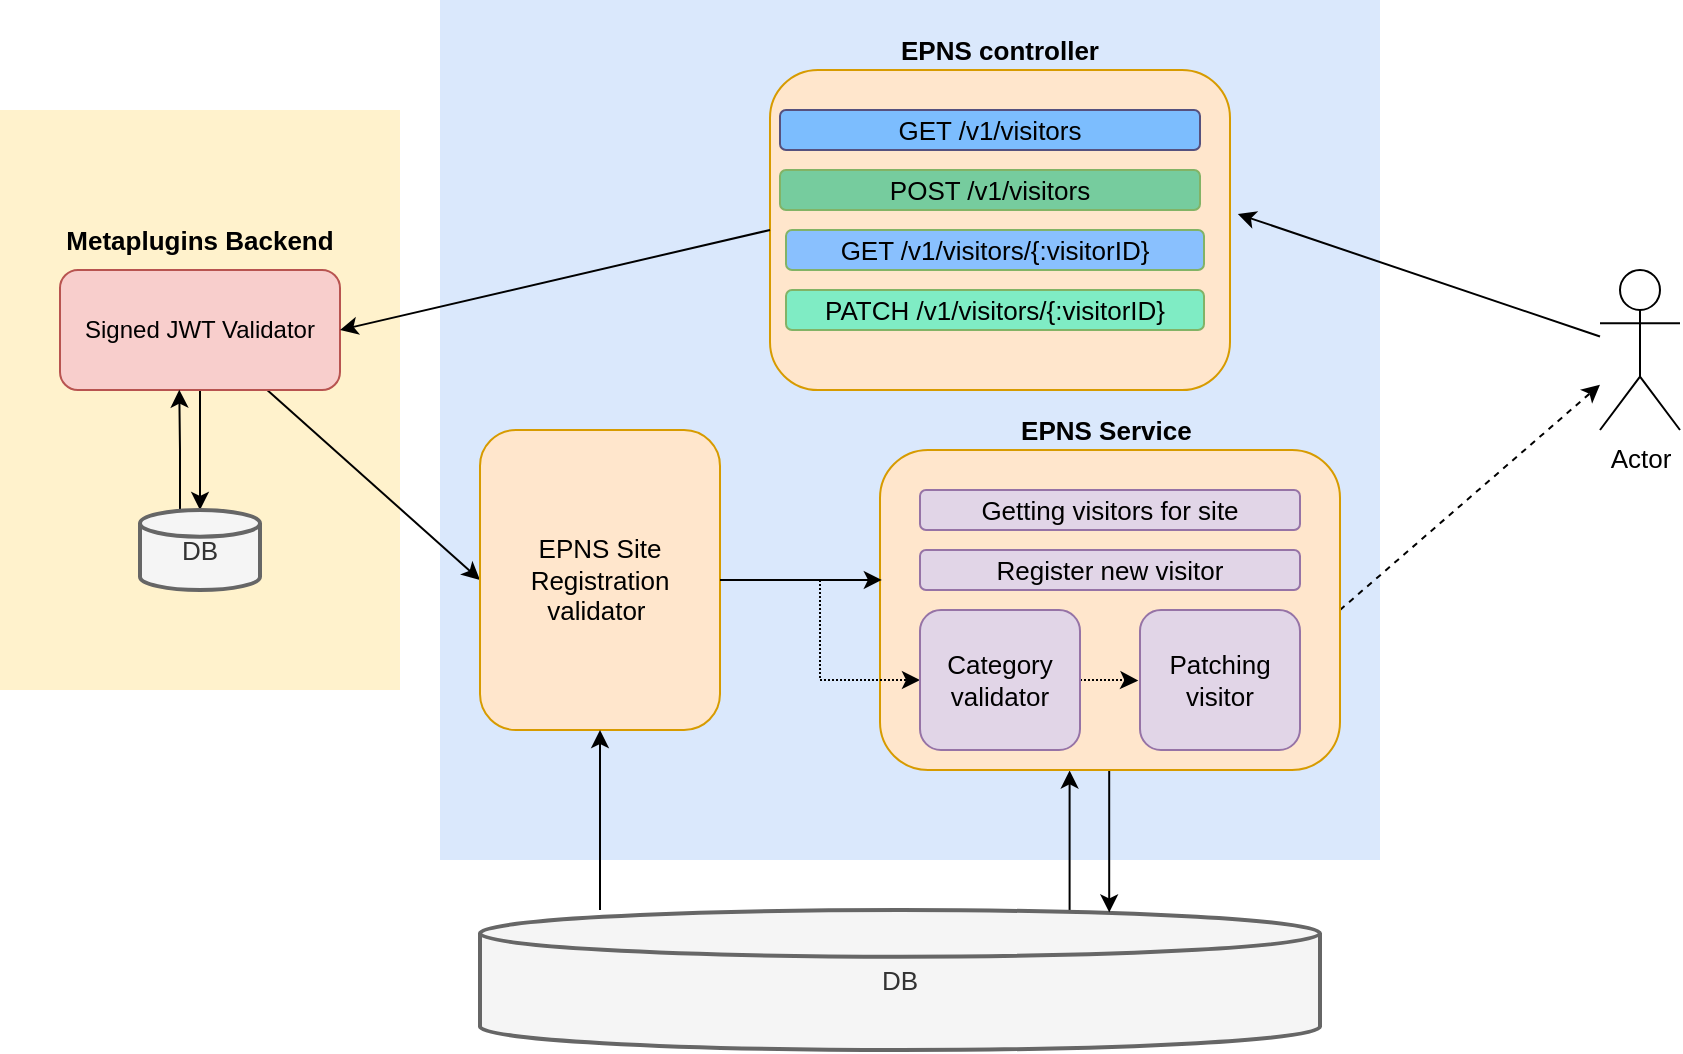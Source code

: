 <mxfile version="20.2.5" type="github"><diagram id="VhiP85pZfyptuw0zaLAi" name="Page-1"><mxGraphModel dx="1293" dy="685" grid="1" gridSize="10" guides="1" tooltips="1" connect="1" arrows="1" fold="1" page="1" pageScale="1" pageWidth="850" pageHeight="1100" math="0" shadow="0"><root><mxCell id="0"/><mxCell id="1" parent="0"/><mxCell id="1RKD86iNlfKtYbiQ4ut8-26" value="" style="rounded=0;whiteSpace=wrap;html=1;fontSize=13;fillColor=#fff2cc;strokeColor=none;" parent="1" vertex="1"><mxGeometry x="40" y="210" width="200" height="290" as="geometry"/></mxCell><mxCell id="1RKD86iNlfKtYbiQ4ut8-25" value="" style="rounded=0;whiteSpace=wrap;html=1;fontSize=13;fillColor=#dae8fc;strokeColor=none;" parent="1" vertex="1"><mxGeometry x="260" y="155" width="470" height="430" as="geometry"/></mxCell><mxCell id="1RKD86iNlfKtYbiQ4ut8-7" value="" style="rounded=1;whiteSpace=wrap;html=1;fontSize=13;fillColor=#ffe6cc;strokeColor=#d79b00;" parent="1" vertex="1"><mxGeometry x="425" y="190" width="230" height="160" as="geometry"/></mxCell><mxCell id="1RKD86iNlfKtYbiQ4ut8-5" style="edgeStyle=orthogonalEdgeStyle;rounded=0;orthogonalLoop=1;jettySize=auto;html=1;entryX=0.5;entryY=0;entryDx=0;entryDy=0;entryPerimeter=0;fontSize=13;" parent="1" source="1RKD86iNlfKtYbiQ4ut8-1" target="1RKD86iNlfKtYbiQ4ut8-3" edge="1"><mxGeometry relative="1" as="geometry"/></mxCell><mxCell id="1RKD86iNlfKtYbiQ4ut8-23" style="edgeStyle=none;rounded=0;orthogonalLoop=1;jettySize=auto;html=1;entryX=0;entryY=0.5;entryDx=0;entryDy=0;fontSize=13;" parent="1" source="1RKD86iNlfKtYbiQ4ut8-1" target="1RKD86iNlfKtYbiQ4ut8-9" edge="1"><mxGeometry relative="1" as="geometry"/></mxCell><mxCell id="1RKD86iNlfKtYbiQ4ut8-1" value="Signed JWT Validator" style="rounded=1;whiteSpace=wrap;html=1;fillColor=#f8cecc;strokeColor=#b85450;" parent="1" vertex="1"><mxGeometry x="70" y="290" width="140" height="60" as="geometry"/></mxCell><mxCell id="1RKD86iNlfKtYbiQ4ut8-2" value="Metaplugins Backend" style="text;html=1;strokeColor=none;fillColor=none;align=center;verticalAlign=middle;whiteSpace=wrap;rounded=0;fontSize=13;fontStyle=1" parent="1" vertex="1"><mxGeometry x="70" y="260" width="140" height="30" as="geometry"/></mxCell><mxCell id="1RKD86iNlfKtYbiQ4ut8-4" style="edgeStyle=orthogonalEdgeStyle;rounded=0;orthogonalLoop=1;jettySize=auto;html=1;entryX=0.426;entryY=0.997;entryDx=0;entryDy=0;fontSize=13;entryPerimeter=0;" parent="1" source="1RKD86iNlfKtYbiQ4ut8-3" target="1RKD86iNlfKtYbiQ4ut8-1" edge="1"><mxGeometry relative="1" as="geometry"><Array as="points"><mxPoint x="130" y="380"/><mxPoint x="130" y="380"/></Array></mxGeometry></mxCell><mxCell id="1RKD86iNlfKtYbiQ4ut8-3" value="DB" style="strokeWidth=2;html=1;shape=mxgraph.flowchart.database;whiteSpace=wrap;fontSize=13;fillColor=#f5f5f5;fontColor=#333333;strokeColor=#666666;" parent="1" vertex="1"><mxGeometry x="110" y="410" width="60" height="40" as="geometry"/></mxCell><mxCell id="1RKD86iNlfKtYbiQ4ut8-19" style="edgeStyle=none;rounded=0;orthogonalLoop=1;jettySize=auto;html=1;entryX=1;entryY=0.5;entryDx=0;entryDy=0;fontSize=13;exitX=0;exitY=0.5;exitDx=0;exitDy=0;" parent="1" source="1RKD86iNlfKtYbiQ4ut8-7" target="1RKD86iNlfKtYbiQ4ut8-1" edge="1"><mxGeometry relative="1" as="geometry"/></mxCell><mxCell id="1RKD86iNlfKtYbiQ4ut8-6" value="GET /v1/visitors" style="rounded=1;whiteSpace=wrap;html=1;fontSize=13;fillColor=#7CBDFE;strokeColor=#56517e;" parent="1" vertex="1"><mxGeometry x="430" y="210" width="210" height="20" as="geometry"/></mxCell><mxCell id="1RKD86iNlfKtYbiQ4ut8-8" value="EPNS controller" style="text;html=1;strokeColor=none;fillColor=none;align=center;verticalAlign=middle;whiteSpace=wrap;rounded=0;fontSize=13;fontStyle=1" parent="1" vertex="1"><mxGeometry x="435" y="170" width="210" height="20" as="geometry"/></mxCell><mxCell id="1RKD86iNlfKtYbiQ4ut8-9" value="EPNS Site Registration validator&amp;nbsp;" style="rounded=1;whiteSpace=wrap;html=1;fontSize=13;fillColor=#ffe6cc;strokeColor=#d79b00;" parent="1" vertex="1"><mxGeometry x="280" y="370" width="120" height="150" as="geometry"/></mxCell><mxCell id="1RKD86iNlfKtYbiQ4ut8-11" style="edgeStyle=orthogonalEdgeStyle;rounded=0;orthogonalLoop=1;jettySize=auto;html=1;entryX=0.5;entryY=1;entryDx=0;entryDy=0;fontSize=13;" parent="1" source="1RKD86iNlfKtYbiQ4ut8-10" target="1RKD86iNlfKtYbiQ4ut8-9" edge="1"><mxGeometry relative="1" as="geometry"><Array as="points"><mxPoint x="340" y="590"/><mxPoint x="340" y="590"/></Array></mxGeometry></mxCell><mxCell id="1RKD86iNlfKtYbiQ4ut8-22" style="edgeStyle=orthogonalEdgeStyle;rounded=0;orthogonalLoop=1;jettySize=auto;html=1;entryX=0.412;entryY=1.001;entryDx=0;entryDy=0;entryPerimeter=0;fontSize=13;" parent="1" source="1RKD86iNlfKtYbiQ4ut8-10" target="1RKD86iNlfKtYbiQ4ut8-12" edge="1"><mxGeometry relative="1" as="geometry"><Array as="points"><mxPoint x="574" y="540"/></Array></mxGeometry></mxCell><mxCell id="1RKD86iNlfKtYbiQ4ut8-10" value="DB" style="strokeWidth=2;html=1;shape=mxgraph.flowchart.database;whiteSpace=wrap;fontSize=13;fillColor=#f5f5f5;fontColor=#333333;strokeColor=#666666;" parent="1" vertex="1"><mxGeometry x="280" y="610" width="420" height="70" as="geometry"/></mxCell><mxCell id="1RKD86iNlfKtYbiQ4ut8-21" style="edgeStyle=orthogonalEdgeStyle;rounded=0;orthogonalLoop=1;jettySize=auto;html=1;fontSize=13;entryX=0.749;entryY=0.017;entryDx=0;entryDy=0;entryPerimeter=0;" parent="1" source="1RKD86iNlfKtYbiQ4ut8-12" target="1RKD86iNlfKtYbiQ4ut8-10" edge="1"><mxGeometry relative="1" as="geometry"><mxPoint x="600" y="600" as="targetPoint"/><Array as="points"><mxPoint x="595" y="611"/></Array></mxGeometry></mxCell><mxCell id="F25pgrCN1vnFoOimrVF--10" style="rounded=0;orthogonalLoop=1;jettySize=auto;html=1;dashed=1;exitX=1;exitY=0.5;exitDx=0;exitDy=0;" parent="1" source="1RKD86iNlfKtYbiQ4ut8-12" target="1RKD86iNlfKtYbiQ4ut8-15" edge="1"><mxGeometry relative="1" as="geometry"/></mxCell><mxCell id="1RKD86iNlfKtYbiQ4ut8-12" value="" style="rounded=1;whiteSpace=wrap;html=1;fontSize=13;fillColor=#ffe6cc;strokeColor=#d79b00;" parent="1" vertex="1"><mxGeometry x="480" y="380" width="230" height="160" as="geometry"/></mxCell><mxCell id="1RKD86iNlfKtYbiQ4ut8-13" value="Getting visitors for site" style="rounded=1;whiteSpace=wrap;html=1;fontSize=13;fillColor=#e1d5e7;strokeColor=#9673a6;" parent="1" vertex="1"><mxGeometry x="500" y="400" width="190" height="20" as="geometry"/></mxCell><mxCell id="1RKD86iNlfKtYbiQ4ut8-14" value="EPNS Service&amp;nbsp;" style="text;html=1;strokeColor=none;fillColor=none;align=center;verticalAlign=middle;whiteSpace=wrap;rounded=0;fontSize=13;fontStyle=1" parent="1" vertex="1"><mxGeometry x="490" y="360" width="210" height="20" as="geometry"/></mxCell><mxCell id="1RKD86iNlfKtYbiQ4ut8-17" style="edgeStyle=none;rounded=0;orthogonalLoop=1;jettySize=auto;html=1;entryX=1.017;entryY=0.45;entryDx=0;entryDy=0;fontSize=13;entryPerimeter=0;" parent="1" source="1RKD86iNlfKtYbiQ4ut8-15" target="1RKD86iNlfKtYbiQ4ut8-7" edge="1"><mxGeometry relative="1" as="geometry"/></mxCell><mxCell id="1RKD86iNlfKtYbiQ4ut8-15" value="Actor" style="shape=umlActor;verticalLabelPosition=bottom;verticalAlign=top;html=1;outlineConnect=0;fontSize=13;" parent="1" vertex="1"><mxGeometry x="840" y="290" width="40" height="80" as="geometry"/></mxCell><mxCell id="1RKD86iNlfKtYbiQ4ut8-24" style="edgeStyle=none;rounded=0;orthogonalLoop=1;jettySize=auto;html=1;entryX=0.004;entryY=0.406;entryDx=0;entryDy=0;fontSize=13;entryPerimeter=0;" parent="1" source="1RKD86iNlfKtYbiQ4ut8-9" target="1RKD86iNlfKtYbiQ4ut8-12" edge="1"><mxGeometry relative="1" as="geometry"/></mxCell><mxCell id="F25pgrCN1vnFoOimrVF--1" value="POST /v1/visitors" style="rounded=1;whiteSpace=wrap;html=1;fontSize=13;fillColor=#76CC9E;strokeColor=#82b366;" parent="1" vertex="1"><mxGeometry x="430" y="240" width="210" height="20" as="geometry"/></mxCell><mxCell id="F25pgrCN1vnFoOimrVF--2" value="GET /v1/visitors/{:visitorID}" style="rounded=1;whiteSpace=wrap;html=1;fontSize=13;fillColor=#89C0FE;strokeColor=#82b366;" parent="1" vertex="1"><mxGeometry x="433" y="270" width="209" height="20" as="geometry"/></mxCell><mxCell id="F25pgrCN1vnFoOimrVF--4" value="PATCH /v1/visitors/{:visitorID}" style="rounded=1;whiteSpace=wrap;html=1;fontSize=13;fillColor=#7FECC4;strokeColor=#82b366;" parent="1" vertex="1"><mxGeometry x="433" y="300" width="209" height="20" as="geometry"/></mxCell><mxCell id="F25pgrCN1vnFoOimrVF--5" value="Register new visitor" style="rounded=1;whiteSpace=wrap;html=1;fontSize=13;fillColor=#e1d5e7;strokeColor=#9673a6;" parent="1" vertex="1"><mxGeometry x="500" y="430" width="190" height="20" as="geometry"/></mxCell><mxCell id="F25pgrCN1vnFoOimrVF--6" value="Patching visitor" style="rounded=1;whiteSpace=wrap;html=1;fontSize=13;fillColor=#e1d5e7;strokeColor=#9673a6;" parent="1" vertex="1"><mxGeometry x="610" y="460" width="80" height="70" as="geometry"/></mxCell><mxCell id="HRjQU_ZrTMmKkZkEVw-G-3" style="edgeStyle=orthogonalEdgeStyle;rounded=0;orthogonalLoop=1;jettySize=auto;html=1;entryX=0;entryY=0.5;entryDx=0;entryDy=0;dashed=1;dashPattern=1 1;" edge="1" parent="1" source="1RKD86iNlfKtYbiQ4ut8-9" target="HRjQU_ZrTMmKkZkEVw-G-2"><mxGeometry relative="1" as="geometry"/></mxCell><mxCell id="HRjQU_ZrTMmKkZkEVw-G-4" style="edgeStyle=orthogonalEdgeStyle;rounded=0;orthogonalLoop=1;jettySize=auto;html=1;entryX=-0.011;entryY=0.504;entryDx=0;entryDy=0;entryPerimeter=0;dashed=1;dashPattern=1 1;" edge="1" parent="1" source="HRjQU_ZrTMmKkZkEVw-G-2" target="F25pgrCN1vnFoOimrVF--6"><mxGeometry relative="1" as="geometry"/></mxCell><mxCell id="HRjQU_ZrTMmKkZkEVw-G-2" value="Category validator" style="rounded=1;whiteSpace=wrap;html=1;fontSize=13;fillColor=#e1d5e7;strokeColor=#9673a6;" vertex="1" parent="1"><mxGeometry x="500" y="460" width="80" height="70" as="geometry"/></mxCell></root></mxGraphModel></diagram></mxfile>